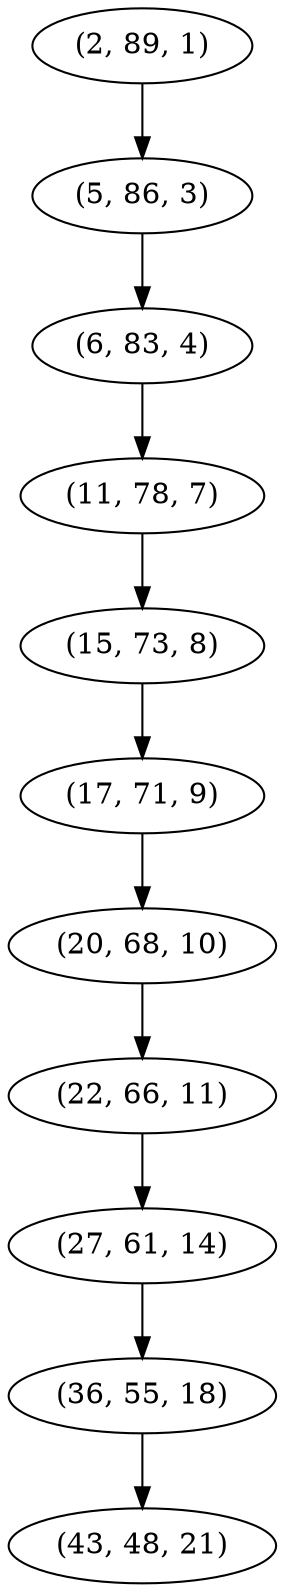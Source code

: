 digraph tree {
    "(2, 89, 1)";
    "(5, 86, 3)";
    "(6, 83, 4)";
    "(11, 78, 7)";
    "(15, 73, 8)";
    "(17, 71, 9)";
    "(20, 68, 10)";
    "(22, 66, 11)";
    "(27, 61, 14)";
    "(36, 55, 18)";
    "(43, 48, 21)";
    "(2, 89, 1)" -> "(5, 86, 3)";
    "(5, 86, 3)" -> "(6, 83, 4)";
    "(6, 83, 4)" -> "(11, 78, 7)";
    "(11, 78, 7)" -> "(15, 73, 8)";
    "(15, 73, 8)" -> "(17, 71, 9)";
    "(17, 71, 9)" -> "(20, 68, 10)";
    "(20, 68, 10)" -> "(22, 66, 11)";
    "(22, 66, 11)" -> "(27, 61, 14)";
    "(27, 61, 14)" -> "(36, 55, 18)";
    "(36, 55, 18)" -> "(43, 48, 21)";
}
